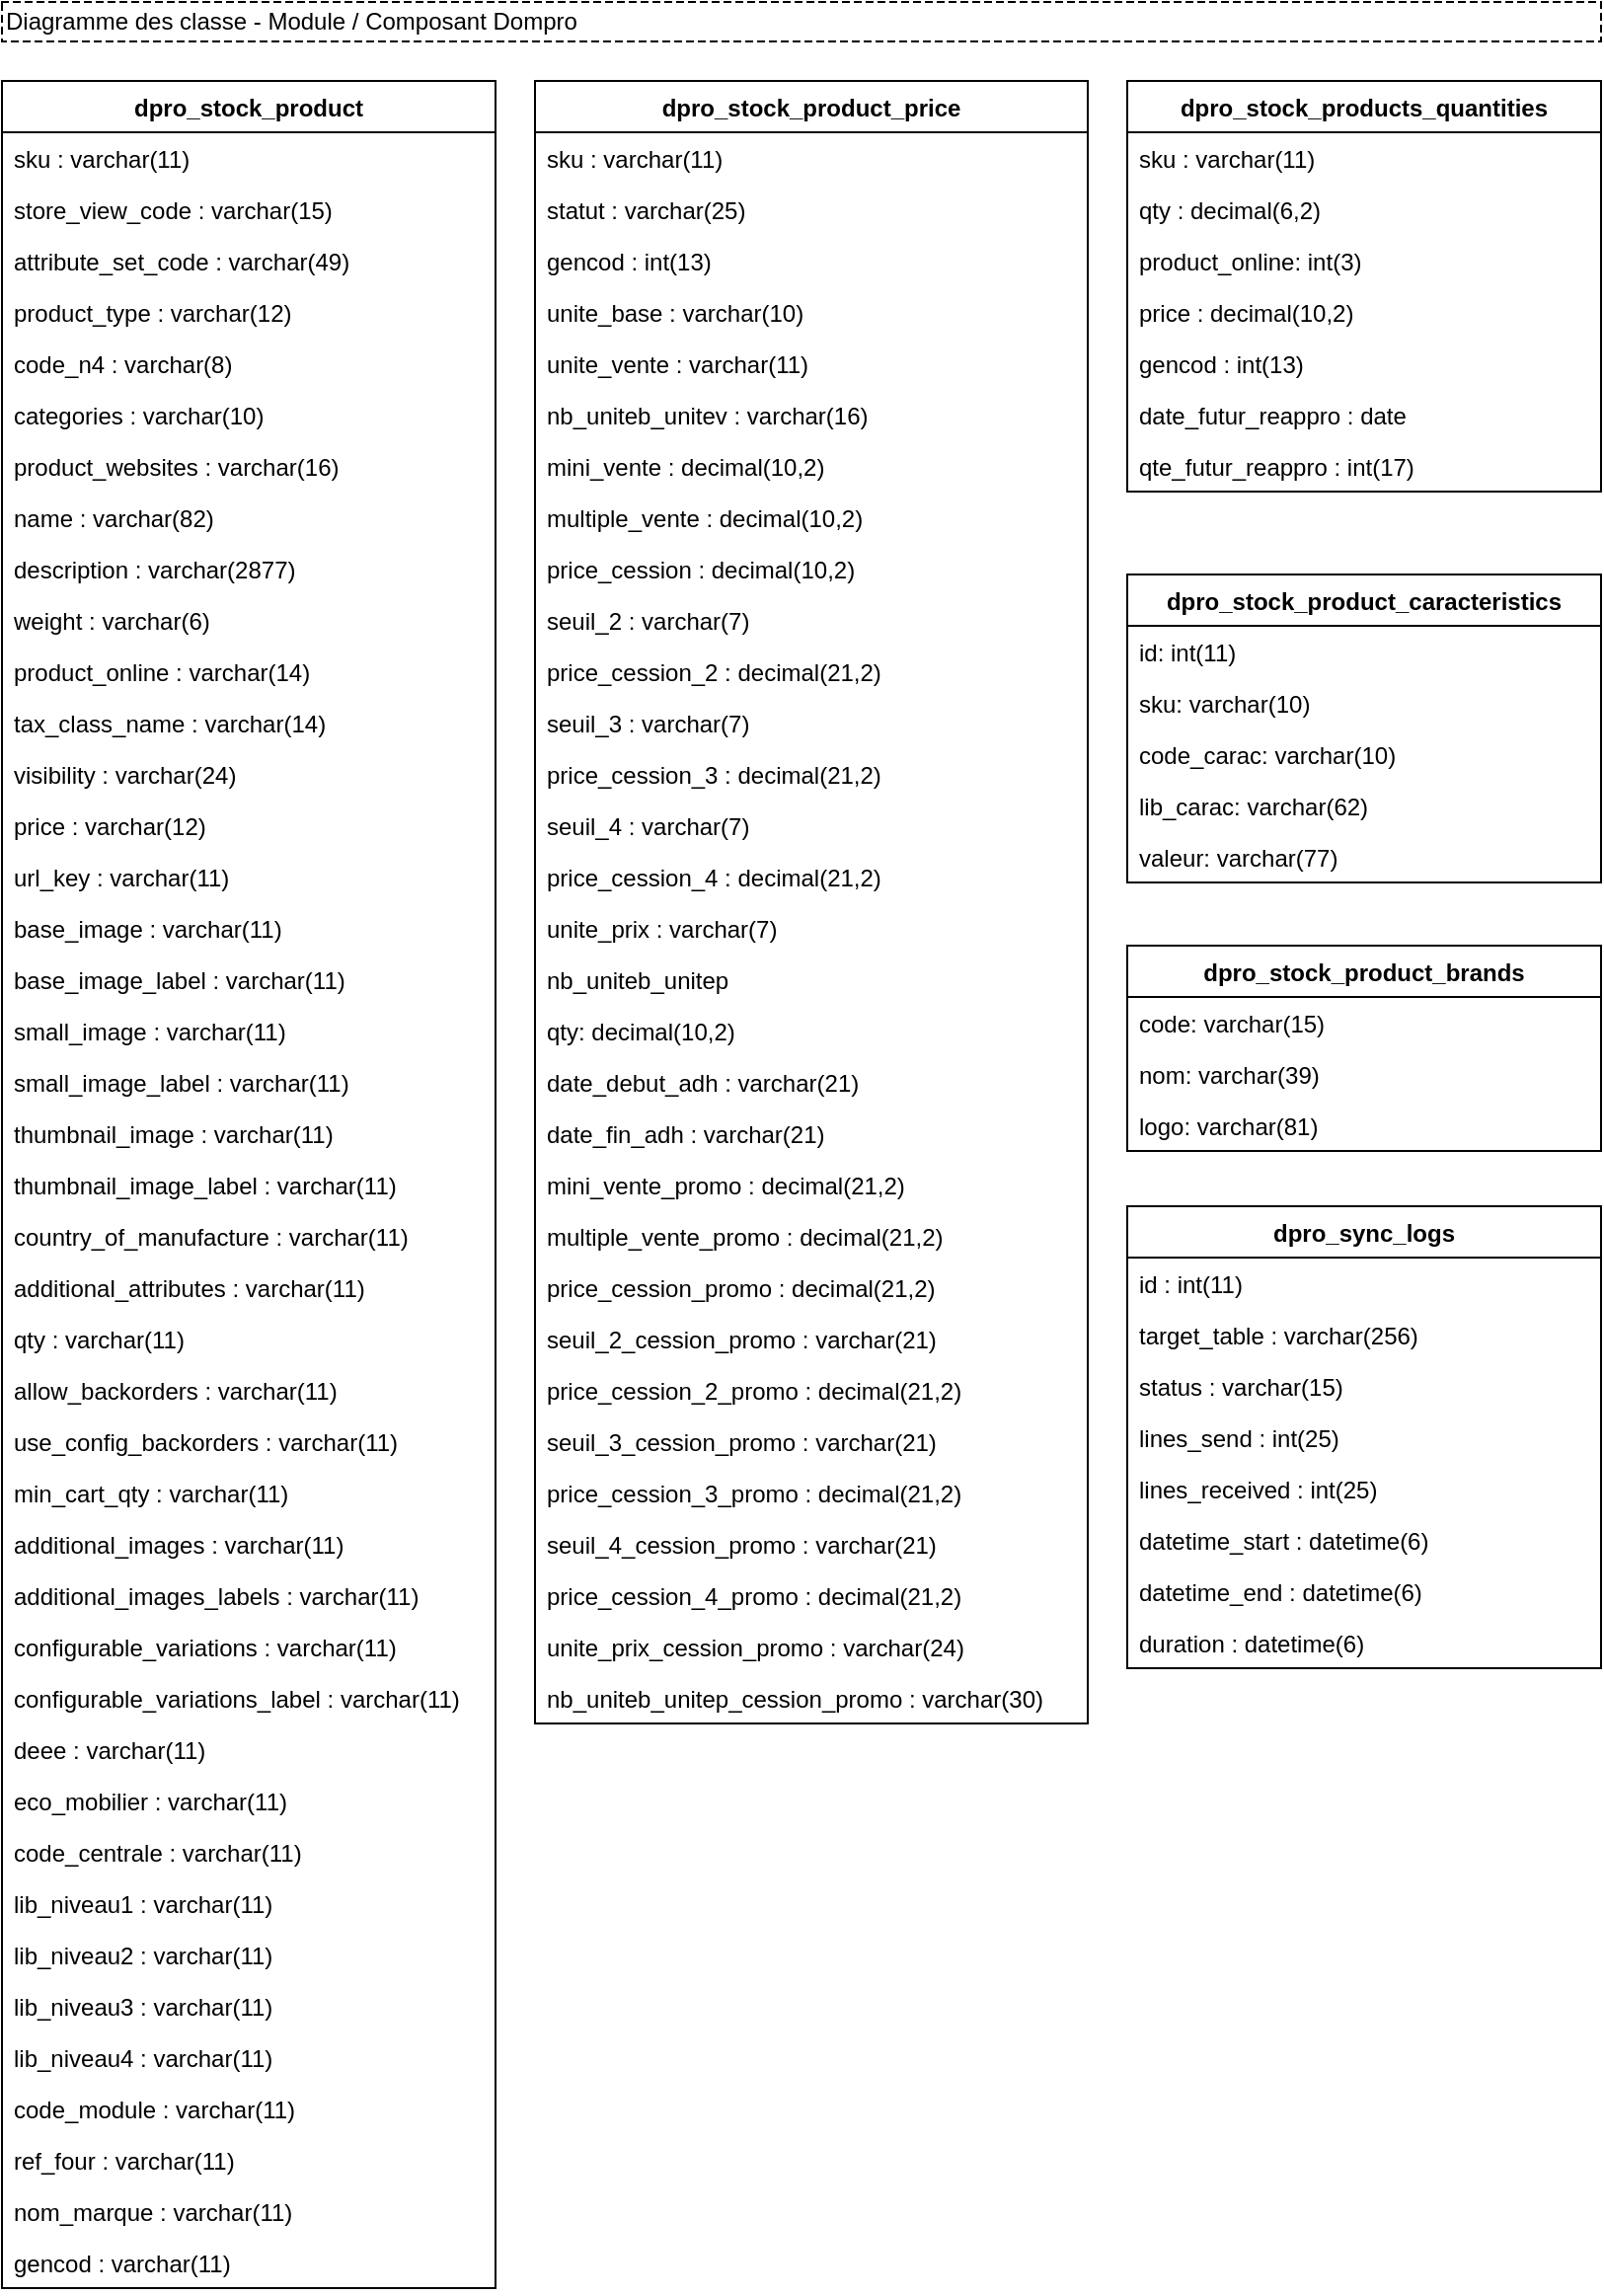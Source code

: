 <mxfile>
    <diagram id="OpzLJEWkmuXmZbvtsmJ4" name="Page-1">
        <mxGraphModel dx="1006" dy="387" grid="1" gridSize="10" guides="1" tooltips="1" connect="1" arrows="1" fold="1" page="1" pageScale="1" pageWidth="850" pageHeight="1100" math="0" shadow="0">
            <root>
                <mxCell id="0"/>
                <mxCell id="1" parent="0"/>
                <mxCell id="2" value="Diagramme des classe - Module / Composant Dompro" style="shape=partialRectangle;html=1;top=1;align=left;dashed=1;" parent="1" vertex="1">
                    <mxGeometry x="20" y="20" width="810" height="20" as="geometry"/>
                </mxCell>
                <mxCell id="27" value="dpro_stock_product" style="swimlane;fontStyle=1;childLayout=stackLayout;horizontal=1;startSize=26;horizontalStack=0;resizeParent=1;resizeParentMax=0;resizeLast=0;collapsible=1;marginBottom=0;" parent="1" vertex="1">
                    <mxGeometry x="20" y="60" width="250" height="1118" as="geometry">
                        <mxRectangle x="20" y="60" width="160" height="30" as="alternateBounds"/>
                    </mxGeometry>
                </mxCell>
                <mxCell id="28" value="sku : varchar(11)" style="text;strokeColor=none;fillColor=none;align=left;verticalAlign=top;spacingLeft=4;spacingRight=4;overflow=hidden;rotatable=0;points=[[0,0.5],[1,0.5]];portConstraint=eastwest;" parent="27" vertex="1">
                    <mxGeometry y="26" width="250" height="26" as="geometry"/>
                </mxCell>
                <mxCell id="29" value="store_view_code : varchar(15)" style="text;strokeColor=none;fillColor=none;align=left;verticalAlign=top;spacingLeft=4;spacingRight=4;overflow=hidden;rotatable=0;points=[[0,0.5],[1,0.5]];portConstraint=eastwest;" parent="27" vertex="1">
                    <mxGeometry y="52" width="250" height="26" as="geometry"/>
                </mxCell>
                <mxCell id="30" value="attribute_set_code : varchar(49)" style="text;strokeColor=none;fillColor=none;align=left;verticalAlign=top;spacingLeft=4;spacingRight=4;overflow=hidden;rotatable=0;points=[[0,0.5],[1,0.5]];portConstraint=eastwest;" parent="27" vertex="1">
                    <mxGeometry y="78" width="250" height="26" as="geometry"/>
                </mxCell>
                <mxCell id="31" value="product_type : varchar(12)" style="text;strokeColor=none;fillColor=none;align=left;verticalAlign=top;spacingLeft=4;spacingRight=4;overflow=hidden;rotatable=0;points=[[0,0.5],[1,0.5]];portConstraint=eastwest;" parent="27" vertex="1">
                    <mxGeometry y="104" width="250" height="26" as="geometry"/>
                </mxCell>
                <mxCell id="32" value="code_n4 : varchar(8)" style="text;strokeColor=none;fillColor=none;align=left;verticalAlign=top;spacingLeft=4;spacingRight=4;overflow=hidden;rotatable=0;points=[[0,0.5],[1,0.5]];portConstraint=eastwest;" parent="27" vertex="1">
                    <mxGeometry y="130" width="250" height="26" as="geometry"/>
                </mxCell>
                <mxCell id="33" value="categories : varchar(10)" style="text;strokeColor=none;fillColor=none;align=left;verticalAlign=top;spacingLeft=4;spacingRight=4;overflow=hidden;rotatable=0;points=[[0,0.5],[1,0.5]];portConstraint=eastwest;" parent="27" vertex="1">
                    <mxGeometry y="156" width="250" height="26" as="geometry"/>
                </mxCell>
                <mxCell id="34" value="product_websites : varchar(16)" style="text;strokeColor=none;fillColor=none;align=left;verticalAlign=top;spacingLeft=4;spacingRight=4;overflow=hidden;rotatable=0;points=[[0,0.5],[1,0.5]];portConstraint=eastwest;" parent="27" vertex="1">
                    <mxGeometry y="182" width="250" height="26" as="geometry"/>
                </mxCell>
                <mxCell id="35" value="name : varchar(82)" style="text;strokeColor=none;fillColor=none;align=left;verticalAlign=top;spacingLeft=4;spacingRight=4;overflow=hidden;rotatable=0;points=[[0,0.5],[1,0.5]];portConstraint=eastwest;" parent="27" vertex="1">
                    <mxGeometry y="208" width="250" height="26" as="geometry"/>
                </mxCell>
                <mxCell id="36" value="description : varchar(2877)" style="text;strokeColor=none;fillColor=none;align=left;verticalAlign=top;spacingLeft=4;spacingRight=4;overflow=hidden;rotatable=0;points=[[0,0.5],[1,0.5]];portConstraint=eastwest;" parent="27" vertex="1">
                    <mxGeometry y="234" width="250" height="26" as="geometry"/>
                </mxCell>
                <mxCell id="37" value="weight : varchar(6)" style="text;strokeColor=none;fillColor=none;align=left;verticalAlign=top;spacingLeft=4;spacingRight=4;overflow=hidden;rotatable=0;points=[[0,0.5],[1,0.5]];portConstraint=eastwest;" parent="27" vertex="1">
                    <mxGeometry y="260" width="250" height="26" as="geometry"/>
                </mxCell>
                <mxCell id="38" value="product_online : varchar(14)" style="text;strokeColor=none;fillColor=none;align=left;verticalAlign=top;spacingLeft=4;spacingRight=4;overflow=hidden;rotatable=0;points=[[0,0.5],[1,0.5]];portConstraint=eastwest;" parent="27" vertex="1">
                    <mxGeometry y="286" width="250" height="26" as="geometry"/>
                </mxCell>
                <mxCell id="39" value="tax_class_name : varchar(14)" style="text;strokeColor=none;fillColor=none;align=left;verticalAlign=top;spacingLeft=4;spacingRight=4;overflow=hidden;rotatable=0;points=[[0,0.5],[1,0.5]];portConstraint=eastwest;" parent="27" vertex="1">
                    <mxGeometry y="312" width="250" height="26" as="geometry"/>
                </mxCell>
                <mxCell id="40" value="visibility : varchar(24)" style="text;strokeColor=none;fillColor=none;align=left;verticalAlign=top;spacingLeft=4;spacingRight=4;overflow=hidden;rotatable=0;points=[[0,0.5],[1,0.5]];portConstraint=eastwest;" parent="27" vertex="1">
                    <mxGeometry y="338" width="250" height="26" as="geometry"/>
                </mxCell>
                <mxCell id="41" value="price : varchar(12)" style="text;strokeColor=none;fillColor=none;align=left;verticalAlign=top;spacingLeft=4;spacingRight=4;overflow=hidden;rotatable=0;points=[[0,0.5],[1,0.5]];portConstraint=eastwest;" parent="27" vertex="1">
                    <mxGeometry y="364" width="250" height="26" as="geometry"/>
                </mxCell>
                <mxCell id="42" value="url_key : varchar(11)" style="text;strokeColor=none;fillColor=none;align=left;verticalAlign=top;spacingLeft=4;spacingRight=4;overflow=hidden;rotatable=0;points=[[0,0.5],[1,0.5]];portConstraint=eastwest;" parent="27" vertex="1">
                    <mxGeometry y="390" width="250" height="26" as="geometry"/>
                </mxCell>
                <mxCell id="43" value="base_image : varchar(11)" style="text;strokeColor=none;fillColor=none;align=left;verticalAlign=top;spacingLeft=4;spacingRight=4;overflow=hidden;rotatable=0;points=[[0,0.5],[1,0.5]];portConstraint=eastwest;" parent="27" vertex="1">
                    <mxGeometry y="416" width="250" height="26" as="geometry"/>
                </mxCell>
                <mxCell id="44" value="base_image_label : varchar(11)" style="text;strokeColor=none;fillColor=none;align=left;verticalAlign=top;spacingLeft=4;spacingRight=4;overflow=hidden;rotatable=0;points=[[0,0.5],[1,0.5]];portConstraint=eastwest;" parent="27" vertex="1">
                    <mxGeometry y="442" width="250" height="26" as="geometry"/>
                </mxCell>
                <mxCell id="45" value="small_image : varchar(11)" style="text;strokeColor=none;fillColor=none;align=left;verticalAlign=top;spacingLeft=4;spacingRight=4;overflow=hidden;rotatable=0;points=[[0,0.5],[1,0.5]];portConstraint=eastwest;" parent="27" vertex="1">
                    <mxGeometry y="468" width="250" height="26" as="geometry"/>
                </mxCell>
                <mxCell id="46" value="small_image_label : varchar(11)" style="text;strokeColor=none;fillColor=none;align=left;verticalAlign=top;spacingLeft=4;spacingRight=4;overflow=hidden;rotatable=0;points=[[0,0.5],[1,0.5]];portConstraint=eastwest;" parent="27" vertex="1">
                    <mxGeometry y="494" width="250" height="26" as="geometry"/>
                </mxCell>
                <mxCell id="47" value="thumbnail_image : varchar(11)" style="text;strokeColor=none;fillColor=none;align=left;verticalAlign=top;spacingLeft=4;spacingRight=4;overflow=hidden;rotatable=0;points=[[0,0.5],[1,0.5]];portConstraint=eastwest;" parent="27" vertex="1">
                    <mxGeometry y="520" width="250" height="26" as="geometry"/>
                </mxCell>
                <mxCell id="48" value="thumbnail_image_label : varchar(11)" style="text;strokeColor=none;fillColor=none;align=left;verticalAlign=top;spacingLeft=4;spacingRight=4;overflow=hidden;rotatable=0;points=[[0,0.5],[1,0.5]];portConstraint=eastwest;" parent="27" vertex="1">
                    <mxGeometry y="546" width="250" height="26" as="geometry"/>
                </mxCell>
                <mxCell id="49" value="country_of_manufacture : varchar(11)" style="text;strokeColor=none;fillColor=none;align=left;verticalAlign=top;spacingLeft=4;spacingRight=4;overflow=hidden;rotatable=0;points=[[0,0.5],[1,0.5]];portConstraint=eastwest;" parent="27" vertex="1">
                    <mxGeometry y="572" width="250" height="26" as="geometry"/>
                </mxCell>
                <mxCell id="50" value="additional_attributes : varchar(11)" style="text;strokeColor=none;fillColor=none;align=left;verticalAlign=top;spacingLeft=4;spacingRight=4;overflow=hidden;rotatable=0;points=[[0,0.5],[1,0.5]];portConstraint=eastwest;" parent="27" vertex="1">
                    <mxGeometry y="598" width="250" height="26" as="geometry"/>
                </mxCell>
                <mxCell id="51" value="qty : varchar(11)" style="text;strokeColor=none;fillColor=none;align=left;verticalAlign=top;spacingLeft=4;spacingRight=4;overflow=hidden;rotatable=0;points=[[0,0.5],[1,0.5]];portConstraint=eastwest;" parent="27" vertex="1">
                    <mxGeometry y="624" width="250" height="26" as="geometry"/>
                </mxCell>
                <mxCell id="52" value="allow_backorders : varchar(11)" style="text;strokeColor=none;fillColor=none;align=left;verticalAlign=top;spacingLeft=4;spacingRight=4;overflow=hidden;rotatable=0;points=[[0,0.5],[1,0.5]];portConstraint=eastwest;" parent="27" vertex="1">
                    <mxGeometry y="650" width="250" height="26" as="geometry"/>
                </mxCell>
                <mxCell id="53" value="use_config_backorders : varchar(11)" style="text;strokeColor=none;fillColor=none;align=left;verticalAlign=top;spacingLeft=4;spacingRight=4;overflow=hidden;rotatable=0;points=[[0,0.5],[1,0.5]];portConstraint=eastwest;" parent="27" vertex="1">
                    <mxGeometry y="676" width="250" height="26" as="geometry"/>
                </mxCell>
                <mxCell id="54" value="min_cart_qty : varchar(11)" style="text;strokeColor=none;fillColor=none;align=left;verticalAlign=top;spacingLeft=4;spacingRight=4;overflow=hidden;rotatable=0;points=[[0,0.5],[1,0.5]];portConstraint=eastwest;" parent="27" vertex="1">
                    <mxGeometry y="702" width="250" height="26" as="geometry"/>
                </mxCell>
                <mxCell id="55" value="additional_images : varchar(11)" style="text;strokeColor=none;fillColor=none;align=left;verticalAlign=top;spacingLeft=4;spacingRight=4;overflow=hidden;rotatable=0;points=[[0,0.5],[1,0.5]];portConstraint=eastwest;" parent="27" vertex="1">
                    <mxGeometry y="728" width="250" height="26" as="geometry"/>
                </mxCell>
                <mxCell id="56" value="additional_images_labels : varchar(11)" style="text;strokeColor=none;fillColor=none;align=left;verticalAlign=top;spacingLeft=4;spacingRight=4;overflow=hidden;rotatable=0;points=[[0,0.5],[1,0.5]];portConstraint=eastwest;" parent="27" vertex="1">
                    <mxGeometry y="754" width="250" height="26" as="geometry"/>
                </mxCell>
                <mxCell id="57" value="configurable_variations : varchar(11)" style="text;strokeColor=none;fillColor=none;align=left;verticalAlign=top;spacingLeft=4;spacingRight=4;overflow=hidden;rotatable=0;points=[[0,0.5],[1,0.5]];portConstraint=eastwest;" parent="27" vertex="1">
                    <mxGeometry y="780" width="250" height="26" as="geometry"/>
                </mxCell>
                <mxCell id="58" value="configurable_variations_label : varchar(11)" style="text;strokeColor=none;fillColor=none;align=left;verticalAlign=top;spacingLeft=4;spacingRight=4;overflow=hidden;rotatable=0;points=[[0,0.5],[1,0.5]];portConstraint=eastwest;" parent="27" vertex="1">
                    <mxGeometry y="806" width="250" height="26" as="geometry"/>
                </mxCell>
                <mxCell id="59" value="deee : varchar(11)" style="text;strokeColor=none;fillColor=none;align=left;verticalAlign=top;spacingLeft=4;spacingRight=4;overflow=hidden;rotatable=0;points=[[0,0.5],[1,0.5]];portConstraint=eastwest;" parent="27" vertex="1">
                    <mxGeometry y="832" width="250" height="26" as="geometry"/>
                </mxCell>
                <mxCell id="60" value="eco_mobilier : varchar(11)" style="text;strokeColor=none;fillColor=none;align=left;verticalAlign=top;spacingLeft=4;spacingRight=4;overflow=hidden;rotatable=0;points=[[0,0.5],[1,0.5]];portConstraint=eastwest;" parent="27" vertex="1">
                    <mxGeometry y="858" width="250" height="26" as="geometry"/>
                </mxCell>
                <mxCell id="61" value="code_centrale : varchar(11)" style="text;strokeColor=none;fillColor=none;align=left;verticalAlign=top;spacingLeft=4;spacingRight=4;overflow=hidden;rotatable=0;points=[[0,0.5],[1,0.5]];portConstraint=eastwest;" parent="27" vertex="1">
                    <mxGeometry y="884" width="250" height="26" as="geometry"/>
                </mxCell>
                <mxCell id="62" value="lib_niveau1 : varchar(11)" style="text;strokeColor=none;fillColor=none;align=left;verticalAlign=top;spacingLeft=4;spacingRight=4;overflow=hidden;rotatable=0;points=[[0,0.5],[1,0.5]];portConstraint=eastwest;" parent="27" vertex="1">
                    <mxGeometry y="910" width="250" height="26" as="geometry"/>
                </mxCell>
                <mxCell id="63" value="lib_niveau2 : varchar(11)" style="text;strokeColor=none;fillColor=none;align=left;verticalAlign=top;spacingLeft=4;spacingRight=4;overflow=hidden;rotatable=0;points=[[0,0.5],[1,0.5]];portConstraint=eastwest;" parent="27" vertex="1">
                    <mxGeometry y="936" width="250" height="26" as="geometry"/>
                </mxCell>
                <mxCell id="64" value="lib_niveau3 : varchar(11)" style="text;strokeColor=none;fillColor=none;align=left;verticalAlign=top;spacingLeft=4;spacingRight=4;overflow=hidden;rotatable=0;points=[[0,0.5],[1,0.5]];portConstraint=eastwest;" parent="27" vertex="1">
                    <mxGeometry y="962" width="250" height="26" as="geometry"/>
                </mxCell>
                <mxCell id="65" value="lib_niveau4 : varchar(11)" style="text;strokeColor=none;fillColor=none;align=left;verticalAlign=top;spacingLeft=4;spacingRight=4;overflow=hidden;rotatable=0;points=[[0,0.5],[1,0.5]];portConstraint=eastwest;" parent="27" vertex="1">
                    <mxGeometry y="988" width="250" height="26" as="geometry"/>
                </mxCell>
                <mxCell id="66" value="code_module : varchar(11)" style="text;strokeColor=none;fillColor=none;align=left;verticalAlign=top;spacingLeft=4;spacingRight=4;overflow=hidden;rotatable=0;points=[[0,0.5],[1,0.5]];portConstraint=eastwest;" parent="27" vertex="1">
                    <mxGeometry y="1014" width="250" height="26" as="geometry"/>
                </mxCell>
                <mxCell id="67" value="ref_four : varchar(11)" style="text;strokeColor=none;fillColor=none;align=left;verticalAlign=top;spacingLeft=4;spacingRight=4;overflow=hidden;rotatable=0;points=[[0,0.5],[1,0.5]];portConstraint=eastwest;" parent="27" vertex="1">
                    <mxGeometry y="1040" width="250" height="26" as="geometry"/>
                </mxCell>
                <mxCell id="68" value="nom_marque : varchar(11)" style="text;strokeColor=none;fillColor=none;align=left;verticalAlign=top;spacingLeft=4;spacingRight=4;overflow=hidden;rotatable=0;points=[[0,0.5],[1,0.5]];portConstraint=eastwest;" parent="27" vertex="1">
                    <mxGeometry y="1066" width="250" height="26" as="geometry"/>
                </mxCell>
                <mxCell id="69" value="gencod : varchar(11)" style="text;strokeColor=none;fillColor=none;align=left;verticalAlign=top;spacingLeft=4;spacingRight=4;overflow=hidden;rotatable=0;points=[[0,0.5],[1,0.5]];portConstraint=eastwest;" parent="27" vertex="1">
                    <mxGeometry y="1092" width="250" height="26" as="geometry"/>
                </mxCell>
                <mxCell id="113" value="dpro_stock_products_quantities" style="swimlane;fontStyle=1;childLayout=stackLayout;horizontal=1;startSize=26;horizontalStack=0;resizeParent=1;resizeParentMax=0;resizeLast=0;collapsible=1;marginBottom=0;" parent="1" vertex="1">
                    <mxGeometry x="590" y="60" width="240" height="208" as="geometry">
                        <mxRectangle x="590" y="60" width="230" height="30" as="alternateBounds"/>
                    </mxGeometry>
                </mxCell>
                <mxCell id="114" value="sku : varchar(11)" style="text;strokeColor=none;fillColor=none;align=left;verticalAlign=top;spacingLeft=4;spacingRight=4;overflow=hidden;rotatable=0;points=[[0,0.5],[1,0.5]];portConstraint=eastwest;" parent="113" vertex="1">
                    <mxGeometry y="26" width="240" height="26" as="geometry"/>
                </mxCell>
                <mxCell id="115" value="qty : decimal(6,2)" style="text;strokeColor=none;fillColor=none;align=left;verticalAlign=top;spacingLeft=4;spacingRight=4;overflow=hidden;rotatable=0;points=[[0,0.5],[1,0.5]];portConstraint=eastwest;" parent="113" vertex="1">
                    <mxGeometry y="52" width="240" height="26" as="geometry"/>
                </mxCell>
                <mxCell id="116" value="product_online: int(3)" style="text;strokeColor=none;fillColor=none;align=left;verticalAlign=top;spacingLeft=4;spacingRight=4;overflow=hidden;rotatable=0;points=[[0,0.5],[1,0.5]];portConstraint=eastwest;" parent="113" vertex="1">
                    <mxGeometry y="78" width="240" height="26" as="geometry"/>
                </mxCell>
                <mxCell id="117" value="price : decimal(10,2)" style="text;strokeColor=none;fillColor=none;align=left;verticalAlign=top;spacingLeft=4;spacingRight=4;overflow=hidden;rotatable=0;points=[[0,0.5],[1,0.5]];portConstraint=eastwest;" parent="113" vertex="1">
                    <mxGeometry y="104" width="240" height="26" as="geometry"/>
                </mxCell>
                <mxCell id="118" value="gencod : int(13)" style="text;strokeColor=none;fillColor=none;align=left;verticalAlign=top;spacingLeft=4;spacingRight=4;overflow=hidden;rotatable=0;points=[[0,0.5],[1,0.5]];portConstraint=eastwest;" parent="113" vertex="1">
                    <mxGeometry y="130" width="240" height="26" as="geometry"/>
                </mxCell>
                <mxCell id="119" value="date_futur_reappro : date" style="text;strokeColor=none;fillColor=none;align=left;verticalAlign=top;spacingLeft=4;spacingRight=4;overflow=hidden;rotatable=0;points=[[0,0.5],[1,0.5]];portConstraint=eastwest;" parent="113" vertex="1">
                    <mxGeometry y="156" width="240" height="26" as="geometry"/>
                </mxCell>
                <mxCell id="120" value="qte_futur_reappro : int(17)" style="text;strokeColor=none;fillColor=none;align=left;verticalAlign=top;spacingLeft=4;spacingRight=4;overflow=hidden;rotatable=0;points=[[0,0.5],[1,0.5]];portConstraint=eastwest;" parent="113" vertex="1">
                    <mxGeometry y="182" width="240" height="26" as="geometry"/>
                </mxCell>
                <mxCell id="121" value="dpro_stock_product_brands" style="swimlane;fontStyle=1;childLayout=stackLayout;horizontal=1;startSize=26;horizontalStack=0;resizeParent=1;resizeParentMax=0;resizeLast=0;collapsible=1;marginBottom=0;" parent="1" vertex="1">
                    <mxGeometry x="590" y="498" width="240" height="104" as="geometry">
                        <mxRectangle x="590" y="498" width="200" height="30" as="alternateBounds"/>
                    </mxGeometry>
                </mxCell>
                <mxCell id="122" value="code: varchar(15)" style="text;strokeColor=none;fillColor=none;align=left;verticalAlign=top;spacingLeft=4;spacingRight=4;overflow=hidden;rotatable=0;points=[[0,0.5],[1,0.5]];portConstraint=eastwest;" parent="121" vertex="1">
                    <mxGeometry y="26" width="240" height="26" as="geometry"/>
                </mxCell>
                <mxCell id="123" value="nom: varchar(39)" style="text;strokeColor=none;fillColor=none;align=left;verticalAlign=top;spacingLeft=4;spacingRight=4;overflow=hidden;rotatable=0;points=[[0,0.5],[1,0.5]];portConstraint=eastwest;" parent="121" vertex="1">
                    <mxGeometry y="52" width="240" height="26" as="geometry"/>
                </mxCell>
                <mxCell id="124" value="logo: varchar(81)" style="text;strokeColor=none;fillColor=none;align=left;verticalAlign=top;spacingLeft=4;spacingRight=4;overflow=hidden;rotatable=0;points=[[0,0.5],[1,0.5]];portConstraint=eastwest;" parent="121" vertex="1">
                    <mxGeometry y="78" width="240" height="26" as="geometry"/>
                </mxCell>
                <mxCell id="125" value="dpro_stock_product_caracteristics" style="swimlane;fontStyle=1;childLayout=stackLayout;horizontal=1;startSize=26;horizontalStack=0;resizeParent=1;resizeParentMax=0;resizeLast=0;collapsible=1;marginBottom=0;" parent="1" vertex="1">
                    <mxGeometry x="590" y="310" width="240" height="156" as="geometry">
                        <mxRectangle x="590" y="310" width="240" height="30" as="alternateBounds"/>
                    </mxGeometry>
                </mxCell>
                <mxCell id="126" value="id: int(11)" style="text;strokeColor=none;fillColor=none;align=left;verticalAlign=top;spacingLeft=4;spacingRight=4;overflow=hidden;rotatable=0;points=[[0,0.5],[1,0.5]];portConstraint=eastwest;" parent="125" vertex="1">
                    <mxGeometry y="26" width="240" height="26" as="geometry"/>
                </mxCell>
                <mxCell id="127" value="sku: varchar(10)" style="text;strokeColor=none;fillColor=none;align=left;verticalAlign=top;spacingLeft=4;spacingRight=4;overflow=hidden;rotatable=0;points=[[0,0.5],[1,0.5]];portConstraint=eastwest;" parent="125" vertex="1">
                    <mxGeometry y="52" width="240" height="26" as="geometry"/>
                </mxCell>
                <mxCell id="128" value="code_carac: varchar(10)" style="text;strokeColor=none;fillColor=none;align=left;verticalAlign=top;spacingLeft=4;spacingRight=4;overflow=hidden;rotatable=0;points=[[0,0.5],[1,0.5]];portConstraint=eastwest;" parent="125" vertex="1">
                    <mxGeometry y="78" width="240" height="26" as="geometry"/>
                </mxCell>
                <mxCell id="129" value="lib_carac: varchar(62)" style="text;strokeColor=none;fillColor=none;align=left;verticalAlign=top;spacingLeft=4;spacingRight=4;overflow=hidden;rotatable=0;points=[[0,0.5],[1,0.5]];portConstraint=eastwest;" parent="125" vertex="1">
                    <mxGeometry y="104" width="240" height="26" as="geometry"/>
                </mxCell>
                <mxCell id="130" value="valeur: varchar(77)" style="text;strokeColor=none;fillColor=none;align=left;verticalAlign=top;spacingLeft=4;spacingRight=4;overflow=hidden;rotatable=0;points=[[0,0.5],[1,0.5]];portConstraint=eastwest;" parent="125" vertex="1">
                    <mxGeometry y="130" width="240" height="26" as="geometry"/>
                </mxCell>
                <mxCell id="131" value="dpro_stock_product_price" style="swimlane;fontStyle=1;childLayout=stackLayout;horizontal=1;startSize=26;horizontalStack=0;resizeParent=1;resizeParentMax=0;resizeLast=0;collapsible=1;marginBottom=0;" parent="1" vertex="1">
                    <mxGeometry x="290" y="60" width="280" height="832" as="geometry">
                        <mxRectangle x="290" y="60" width="190" height="30" as="alternateBounds"/>
                    </mxGeometry>
                </mxCell>
                <mxCell id="132" value="sku : varchar(11)" style="text;strokeColor=none;fillColor=none;align=left;verticalAlign=top;spacingLeft=4;spacingRight=4;overflow=hidden;rotatable=0;points=[[0,0.5],[1,0.5]];portConstraint=eastwest;" parent="131" vertex="1">
                    <mxGeometry y="26" width="280" height="26" as="geometry"/>
                </mxCell>
                <mxCell id="133" value="statut : varchar(25)" style="text;strokeColor=none;fillColor=none;align=left;verticalAlign=top;spacingLeft=4;spacingRight=4;overflow=hidden;rotatable=0;points=[[0,0.5],[1,0.5]];portConstraint=eastwest;" parent="131" vertex="1">
                    <mxGeometry y="52" width="280" height="26" as="geometry"/>
                </mxCell>
                <mxCell id="134" value="gencod : int(13)" style="text;strokeColor=none;fillColor=none;align=left;verticalAlign=top;spacingLeft=4;spacingRight=4;overflow=hidden;rotatable=0;points=[[0,0.5],[1,0.5]];portConstraint=eastwest;" parent="131" vertex="1">
                    <mxGeometry y="78" width="280" height="26" as="geometry"/>
                </mxCell>
                <mxCell id="135" value="unite_base : varchar(10)" style="text;strokeColor=none;fillColor=none;align=left;verticalAlign=top;spacingLeft=4;spacingRight=4;overflow=hidden;rotatable=0;points=[[0,0.5],[1,0.5]];portConstraint=eastwest;" parent="131" vertex="1">
                    <mxGeometry y="104" width="280" height="26" as="geometry"/>
                </mxCell>
                <mxCell id="136" value="unite_vente : varchar(11)" style="text;strokeColor=none;fillColor=none;align=left;verticalAlign=top;spacingLeft=4;spacingRight=4;overflow=hidden;rotatable=0;points=[[0,0.5],[1,0.5]];portConstraint=eastwest;" parent="131" vertex="1">
                    <mxGeometry y="130" width="280" height="26" as="geometry"/>
                </mxCell>
                <mxCell id="137" value="nb_uniteb_unitev : varchar(16)" style="text;strokeColor=none;fillColor=none;align=left;verticalAlign=top;spacingLeft=4;spacingRight=4;overflow=hidden;rotatable=0;points=[[0,0.5],[1,0.5]];portConstraint=eastwest;" parent="131" vertex="1">
                    <mxGeometry y="156" width="280" height="26" as="geometry"/>
                </mxCell>
                <mxCell id="138" value="mini_vente : decimal(10,2)" style="text;strokeColor=none;fillColor=none;align=left;verticalAlign=top;spacingLeft=4;spacingRight=4;overflow=hidden;rotatable=0;points=[[0,0.5],[1,0.5]];portConstraint=eastwest;" parent="131" vertex="1">
                    <mxGeometry y="182" width="280" height="26" as="geometry"/>
                </mxCell>
                <mxCell id="139" value="multiple_vente : decimal(10,2)" style="text;strokeColor=none;fillColor=none;align=left;verticalAlign=top;spacingLeft=4;spacingRight=4;overflow=hidden;rotatable=0;points=[[0,0.5],[1,0.5]];portConstraint=eastwest;" parent="131" vertex="1">
                    <mxGeometry y="208" width="280" height="26" as="geometry"/>
                </mxCell>
                <mxCell id="140" value="price_cession : decimal(10,2)" style="text;strokeColor=none;fillColor=none;align=left;verticalAlign=top;spacingLeft=4;spacingRight=4;overflow=hidden;rotatable=0;points=[[0,0.5],[1,0.5]];portConstraint=eastwest;" parent="131" vertex="1">
                    <mxGeometry y="234" width="280" height="26" as="geometry"/>
                </mxCell>
                <mxCell id="141" value="seuil_2 : varchar(7)" style="text;strokeColor=none;fillColor=none;align=left;verticalAlign=top;spacingLeft=4;spacingRight=4;overflow=hidden;rotatable=0;points=[[0,0.5],[1,0.5]];portConstraint=eastwest;" parent="131" vertex="1">
                    <mxGeometry y="260" width="280" height="26" as="geometry"/>
                </mxCell>
                <mxCell id="142" value="price_cession_2 : decimal(21,2)" style="text;strokeColor=none;fillColor=none;align=left;verticalAlign=top;spacingLeft=4;spacingRight=4;overflow=hidden;rotatable=0;points=[[0,0.5],[1,0.5]];portConstraint=eastwest;" parent="131" vertex="1">
                    <mxGeometry y="286" width="280" height="26" as="geometry"/>
                </mxCell>
                <mxCell id="143" value="seuil_3 : varchar(7)" style="text;strokeColor=none;fillColor=none;align=left;verticalAlign=top;spacingLeft=4;spacingRight=4;overflow=hidden;rotatable=0;points=[[0,0.5],[1,0.5]];portConstraint=eastwest;" parent="131" vertex="1">
                    <mxGeometry y="312" width="280" height="26" as="geometry"/>
                </mxCell>
                <mxCell id="144" value="price_cession_3 : decimal(21,2)" style="text;strokeColor=none;fillColor=none;align=left;verticalAlign=top;spacingLeft=4;spacingRight=4;overflow=hidden;rotatable=0;points=[[0,0.5],[1,0.5]];portConstraint=eastwest;" parent="131" vertex="1">
                    <mxGeometry y="338" width="280" height="26" as="geometry"/>
                </mxCell>
                <mxCell id="145" value="seuil_4 : varchar(7)" style="text;strokeColor=none;fillColor=none;align=left;verticalAlign=top;spacingLeft=4;spacingRight=4;overflow=hidden;rotatable=0;points=[[0,0.5],[1,0.5]];portConstraint=eastwest;" parent="131" vertex="1">
                    <mxGeometry y="364" width="280" height="26" as="geometry"/>
                </mxCell>
                <mxCell id="146" value="price_cession_4 : decimal(21,2)" style="text;strokeColor=none;fillColor=none;align=left;verticalAlign=top;spacingLeft=4;spacingRight=4;overflow=hidden;rotatable=0;points=[[0,0.5],[1,0.5]];portConstraint=eastwest;" parent="131" vertex="1">
                    <mxGeometry y="390" width="280" height="26" as="geometry"/>
                </mxCell>
                <mxCell id="147" value="unite_prix : varchar(7)" style="text;strokeColor=none;fillColor=none;align=left;verticalAlign=top;spacingLeft=4;spacingRight=4;overflow=hidden;rotatable=0;points=[[0,0.5],[1,0.5]];portConstraint=eastwest;" parent="131" vertex="1">
                    <mxGeometry y="416" width="280" height="26" as="geometry"/>
                </mxCell>
                <mxCell id="148" value="nb_uniteb_unitep" style="text;strokeColor=none;fillColor=none;align=left;verticalAlign=top;spacingLeft=4;spacingRight=4;overflow=hidden;rotatable=0;points=[[0,0.5],[1,0.5]];portConstraint=eastwest;" parent="131" vertex="1">
                    <mxGeometry y="442" width="280" height="26" as="geometry"/>
                </mxCell>
                <mxCell id="149" value="qty: decimal(10,2)" style="text;strokeColor=none;fillColor=none;align=left;verticalAlign=top;spacingLeft=4;spacingRight=4;overflow=hidden;rotatable=0;points=[[0,0.5],[1,0.5]];portConstraint=eastwest;" parent="131" vertex="1">
                    <mxGeometry y="468" width="280" height="26" as="geometry"/>
                </mxCell>
                <mxCell id="150" value="date_debut_adh : varchar(21)" style="text;strokeColor=none;fillColor=none;align=left;verticalAlign=top;spacingLeft=4;spacingRight=4;overflow=hidden;rotatable=0;points=[[0,0.5],[1,0.5]];portConstraint=eastwest;" parent="131" vertex="1">
                    <mxGeometry y="494" width="280" height="26" as="geometry"/>
                </mxCell>
                <mxCell id="151" value="date_fin_adh : varchar(21)" style="text;strokeColor=none;fillColor=none;align=left;verticalAlign=top;spacingLeft=4;spacingRight=4;overflow=hidden;rotatable=0;points=[[0,0.5],[1,0.5]];portConstraint=eastwest;" parent="131" vertex="1">
                    <mxGeometry y="520" width="280" height="26" as="geometry"/>
                </mxCell>
                <mxCell id="152" value="mini_vente_promo : decimal(21,2)" style="text;strokeColor=none;fillColor=none;align=left;verticalAlign=top;spacingLeft=4;spacingRight=4;overflow=hidden;rotatable=0;points=[[0,0.5],[1,0.5]];portConstraint=eastwest;" parent="131" vertex="1">
                    <mxGeometry y="546" width="280" height="26" as="geometry"/>
                </mxCell>
                <mxCell id="153" value="multiple_vente_promo : decimal(21,2)" style="text;strokeColor=none;fillColor=none;align=left;verticalAlign=top;spacingLeft=4;spacingRight=4;overflow=hidden;rotatable=0;points=[[0,0.5],[1,0.5]];portConstraint=eastwest;" parent="131" vertex="1">
                    <mxGeometry y="572" width="280" height="26" as="geometry"/>
                </mxCell>
                <mxCell id="154" value="price_cession_promo : decimal(21,2)" style="text;strokeColor=none;fillColor=none;align=left;verticalAlign=top;spacingLeft=4;spacingRight=4;overflow=hidden;rotatable=0;points=[[0,0.5],[1,0.5]];portConstraint=eastwest;" parent="131" vertex="1">
                    <mxGeometry y="598" width="280" height="26" as="geometry"/>
                </mxCell>
                <mxCell id="155" value="seuil_2_cession_promo : varchar(21)" style="text;strokeColor=none;fillColor=none;align=left;verticalAlign=top;spacingLeft=4;spacingRight=4;overflow=hidden;rotatable=0;points=[[0,0.5],[1,0.5]];portConstraint=eastwest;" parent="131" vertex="1">
                    <mxGeometry y="624" width="280" height="26" as="geometry"/>
                </mxCell>
                <mxCell id="156" value="price_cession_2_promo : decimal(21,2)" style="text;strokeColor=none;fillColor=none;align=left;verticalAlign=top;spacingLeft=4;spacingRight=4;overflow=hidden;rotatable=0;points=[[0,0.5],[1,0.5]];portConstraint=eastwest;" parent="131" vertex="1">
                    <mxGeometry y="650" width="280" height="26" as="geometry"/>
                </mxCell>
                <mxCell id="157" value="seuil_3_cession_promo : varchar(21)" style="text;strokeColor=none;fillColor=none;align=left;verticalAlign=top;spacingLeft=4;spacingRight=4;overflow=hidden;rotatable=0;points=[[0,0.5],[1,0.5]];portConstraint=eastwest;" parent="131" vertex="1">
                    <mxGeometry y="676" width="280" height="26" as="geometry"/>
                </mxCell>
                <mxCell id="158" value="price_cession_3_promo : decimal(21,2)" style="text;strokeColor=none;fillColor=none;align=left;verticalAlign=top;spacingLeft=4;spacingRight=4;overflow=hidden;rotatable=0;points=[[0,0.5],[1,0.5]];portConstraint=eastwest;" parent="131" vertex="1">
                    <mxGeometry y="702" width="280" height="26" as="geometry"/>
                </mxCell>
                <mxCell id="159" value="seuil_4_cession_promo : varchar(21)" style="text;strokeColor=none;fillColor=none;align=left;verticalAlign=top;spacingLeft=4;spacingRight=4;overflow=hidden;rotatable=0;points=[[0,0.5],[1,0.5]];portConstraint=eastwest;" parent="131" vertex="1">
                    <mxGeometry y="728" width="280" height="26" as="geometry"/>
                </mxCell>
                <mxCell id="160" value="price_cession_4_promo : decimal(21,2)" style="text;strokeColor=none;fillColor=none;align=left;verticalAlign=top;spacingLeft=4;spacingRight=4;overflow=hidden;rotatable=0;points=[[0,0.5],[1,0.5]];portConstraint=eastwest;" parent="131" vertex="1">
                    <mxGeometry y="754" width="280" height="26" as="geometry"/>
                </mxCell>
                <mxCell id="161" value="unite_prix_cession_promo : varchar(24)" style="text;strokeColor=none;fillColor=none;align=left;verticalAlign=top;spacingLeft=4;spacingRight=4;overflow=hidden;rotatable=0;points=[[0,0.5],[1,0.5]];portConstraint=eastwest;" parent="131" vertex="1">
                    <mxGeometry y="780" width="280" height="26" as="geometry"/>
                </mxCell>
                <mxCell id="162" value="nb_uniteb_unitep_cession_promo : varchar(30)" style="text;strokeColor=none;fillColor=none;align=left;verticalAlign=top;spacingLeft=4;spacingRight=4;overflow=hidden;rotatable=0;points=[[0,0.5],[1,0.5]];portConstraint=eastwest;" parent="131" vertex="1">
                    <mxGeometry y="806" width="280" height="26" as="geometry"/>
                </mxCell>
                <mxCell id="163" value="dpro_sync_logs" style="swimlane;fontStyle=1;childLayout=stackLayout;horizontal=1;startSize=26;horizontalStack=0;resizeParent=1;resizeParentMax=0;resizeLast=0;collapsible=1;marginBottom=0;" parent="1" vertex="1">
                    <mxGeometry x="590" y="630" width="240" height="234" as="geometry"/>
                </mxCell>
                <mxCell id="164" value="id : int(11)" style="text;strokeColor=none;fillColor=none;align=left;verticalAlign=top;spacingLeft=4;spacingRight=4;overflow=hidden;rotatable=0;points=[[0,0.5],[1,0.5]];portConstraint=eastwest;" parent="163" vertex="1">
                    <mxGeometry y="26" width="240" height="26" as="geometry"/>
                </mxCell>
                <mxCell id="165" value="target_table : varchar(256)" style="text;strokeColor=none;fillColor=none;align=left;verticalAlign=top;spacingLeft=4;spacingRight=4;overflow=hidden;rotatable=0;points=[[0,0.5],[1,0.5]];portConstraint=eastwest;" parent="163" vertex="1">
                    <mxGeometry y="52" width="240" height="26" as="geometry"/>
                </mxCell>
                <mxCell id="166" value="status : varchar(15)" style="text;strokeColor=none;fillColor=none;align=left;verticalAlign=top;spacingLeft=4;spacingRight=4;overflow=hidden;rotatable=0;points=[[0,0.5],[1,0.5]];portConstraint=eastwest;" parent="163" vertex="1">
                    <mxGeometry y="78" width="240" height="26" as="geometry"/>
                </mxCell>
                <mxCell id="167" value="lines_send : int(25)" style="text;strokeColor=none;fillColor=none;align=left;verticalAlign=top;spacingLeft=4;spacingRight=4;overflow=hidden;rotatable=0;points=[[0,0.5],[1,0.5]];portConstraint=eastwest;" parent="163" vertex="1">
                    <mxGeometry y="104" width="240" height="26" as="geometry"/>
                </mxCell>
                <mxCell id="168" value="lines_received : int(25)" style="text;strokeColor=none;fillColor=none;align=left;verticalAlign=top;spacingLeft=4;spacingRight=4;overflow=hidden;rotatable=0;points=[[0,0.5],[1,0.5]];portConstraint=eastwest;" parent="163" vertex="1">
                    <mxGeometry y="130" width="240" height="26" as="geometry"/>
                </mxCell>
                <mxCell id="169" value="datetime_start : datetime(6)" style="text;strokeColor=none;fillColor=none;align=left;verticalAlign=top;spacingLeft=4;spacingRight=4;overflow=hidden;rotatable=0;points=[[0,0.5],[1,0.5]];portConstraint=eastwest;" parent="163" vertex="1">
                    <mxGeometry y="156" width="240" height="26" as="geometry"/>
                </mxCell>
                <mxCell id="170" value="datetime_end : datetime(6)" style="text;strokeColor=none;fillColor=none;align=left;verticalAlign=top;spacingLeft=4;spacingRight=4;overflow=hidden;rotatable=0;points=[[0,0.5],[1,0.5]];portConstraint=eastwest;" parent="163" vertex="1">
                    <mxGeometry y="182" width="240" height="26" as="geometry"/>
                </mxCell>
                <mxCell id="171" value="duration : datetime(6)" style="text;strokeColor=none;fillColor=none;align=left;verticalAlign=top;spacingLeft=4;spacingRight=4;overflow=hidden;rotatable=0;points=[[0,0.5],[1,0.5]];portConstraint=eastwest;" parent="163" vertex="1">
                    <mxGeometry y="208" width="240" height="26" as="geometry"/>
                </mxCell>
            </root>
        </mxGraphModel>
    </diagram>
</mxfile>